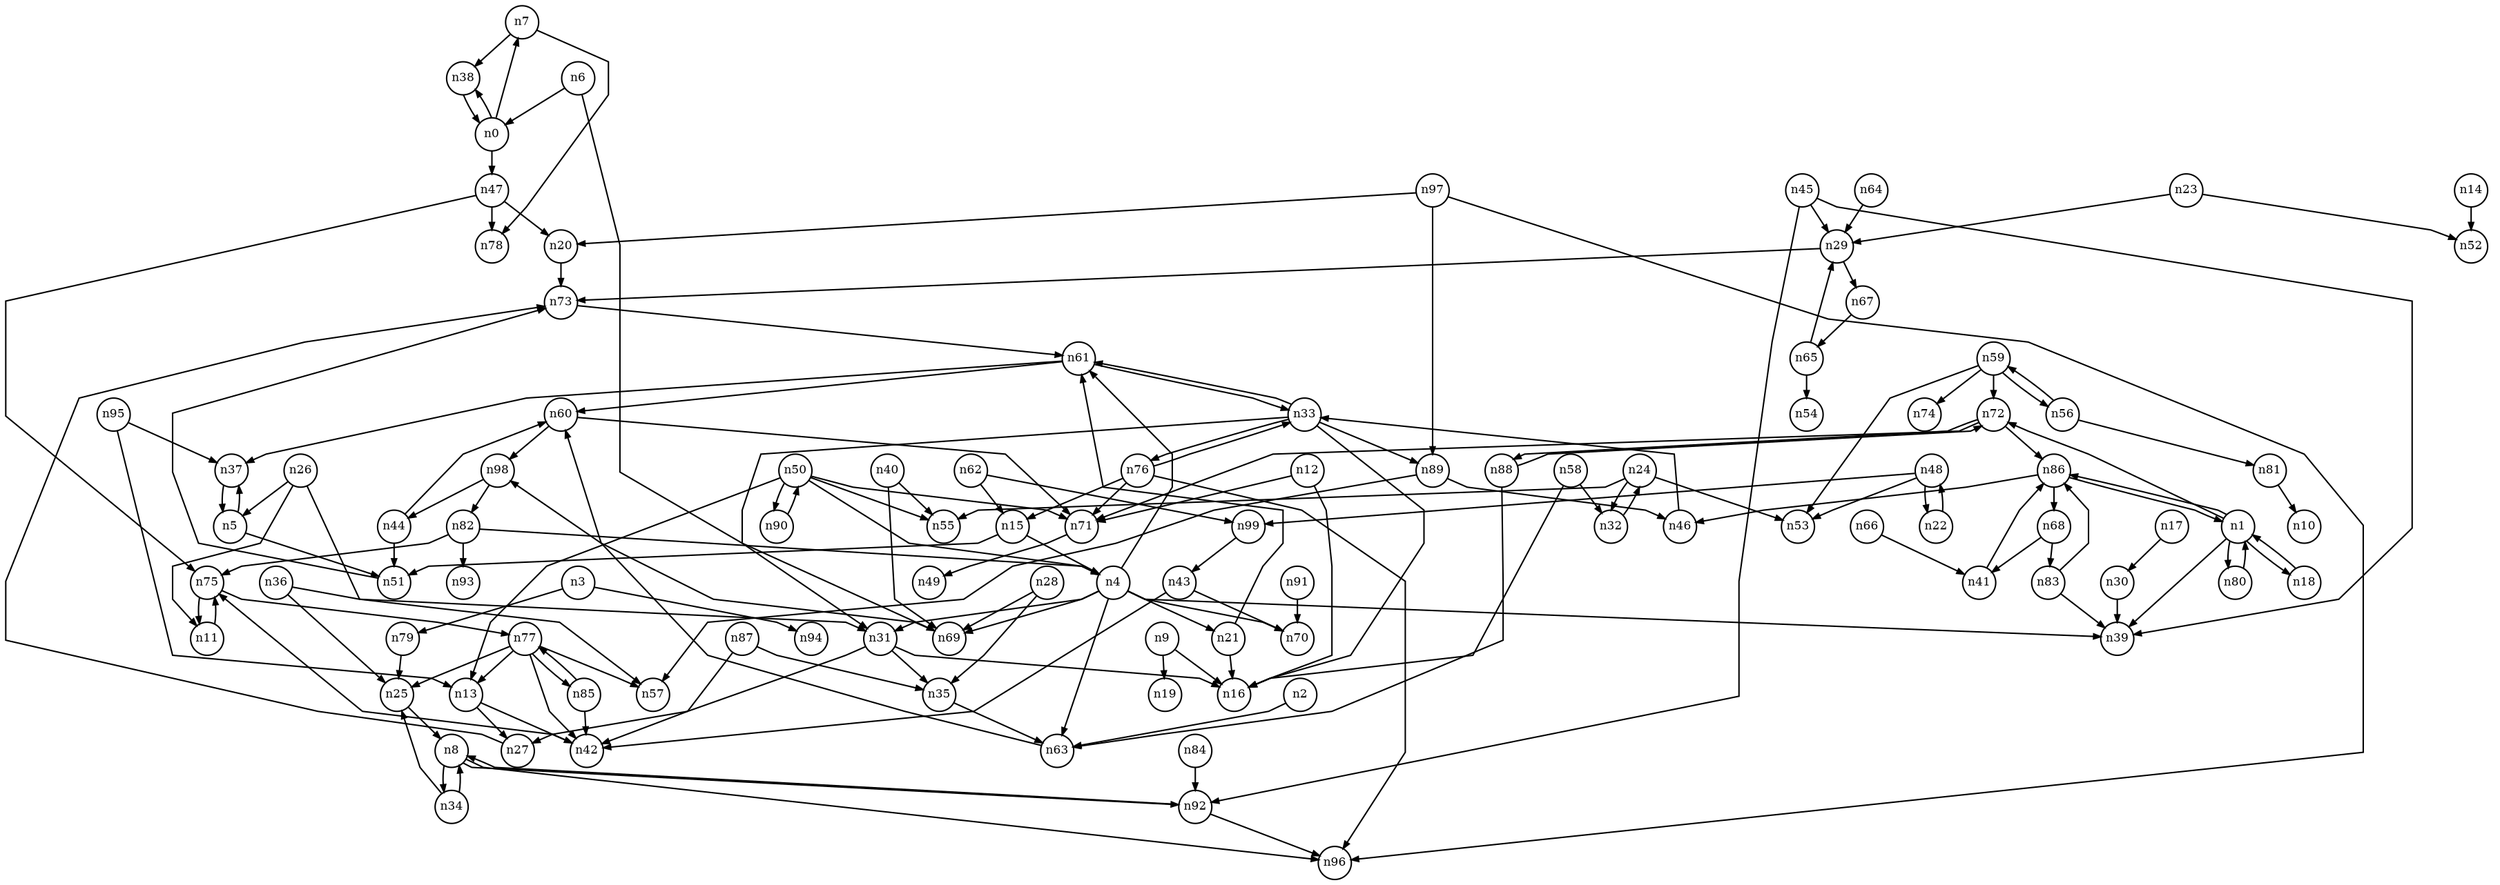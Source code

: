 digraph G{
splines=polyline;
ranksep=0.22;
nodesep=0.22;
nodesize=0.32;
fontsize=8
edge [arrowsize=0.5]
node [fontsize=8 shape=circle width=0.32 fixedsize=shape];

n7 -> n78
n7 -> n38
n0 -> n7
n0 -> n47
n0 -> n38
n47 -> n20
n47 -> n75
n47 -> n78
n18 -> n1
n1 -> n18
n1 -> n39
n1 -> n72
n1 -> n80
n1 -> n86
n72 -> n71
n72 -> n88
n72 -> n86
n80 -> n1
n63 -> n60
n2 -> n63
n79 -> n25
n3 -> n79
n3 -> n94
n21 -> n16
n21 -> n61
n4 -> n21
n4 -> n31
n4 -> n39
n4 -> n63
n4 -> n69
n4 -> n70
n4 -> n61
n31 -> n16
n31 -> n27
n31 -> n35
n69 -> n98
n51 -> n73
n5 -> n51
n5 -> n37
n6 -> n0
n6 -> n69
n34 -> n25
n34 -> n8
n8 -> n34
n8 -> n92
n8 -> n96
n92 -> n96
n92 -> n8
n9 -> n16
n9 -> n19
n12 -> n16
n12 -> n71
n71 -> n49
n27 -> n73
n13 -> n27
n13 -> n42
n42 -> n75
n14 -> n52
n15 -> n4
n15 -> n51
n30 -> n39
n17 -> n30
n73 -> n61
n20 -> n73
n29 -> n73
n29 -> n67
n23 -> n29
n23 -> n52
n32 -> n24
n24 -> n32
n24 -> n53
n24 -> n55
n26 -> n5
n26 -> n11
n26 -> n57
n11 -> n75
n35 -> n63
n28 -> n35
n28 -> n69
n33 -> n16
n33 -> n31
n33 -> n76
n33 -> n89
n33 -> n61
n76 -> n15
n76 -> n71
n76 -> n96
n76 -> n33
n89 -> n46
n89 -> n57
n25 -> n8
n36 -> n25
n36 -> n31
n37 -> n5
n38 -> n0
n40 -> n55
n40 -> n69
n75 -> n11
n75 -> n77
n43 -> n42
n43 -> n70
n44 -> n51
n44 -> n60
n60 -> n71
n60 -> n98
n45 -> n29
n45 -> n39
n45 -> n92
n22 -> n48
n48 -> n22
n48 -> n53
n48 -> n99
n99 -> n43
n50 -> n4
n50 -> n13
n50 -> n55
n50 -> n71
n50 -> n90
n90 -> n50
n81 -> n10
n56 -> n81
n56 -> n59
n58 -> n16
n58 -> n32
n59 -> n53
n59 -> n56
n59 -> n72
n59 -> n74
n98 -> n82
n98 -> n44
n61 -> n33
n61 -> n37
n61 -> n60
n62 -> n15
n62 -> n99
n64 -> n29
n65 -> n29
n65 -> n54
n41 -> n86
n66 -> n41
n67 -> n65
n68 -> n41
n68 -> n83
n83 -> n39
n83 -> n86
n88 -> n63
n88 -> n72
n77 -> n13
n77 -> n25
n77 -> n42
n77 -> n57
n77 -> n85
n82 -> n4
n82 -> n75
n82 -> n93
n84 -> n92
n85 -> n42
n85 -> n77
n86 -> n1
n86 -> n46
n86 -> n68
n46 -> n33
n87 -> n35
n87 -> n42
n91 -> n70
n95 -> n13
n95 -> n37
n97 -> n20
n97 -> n89
n97 -> n96
}
